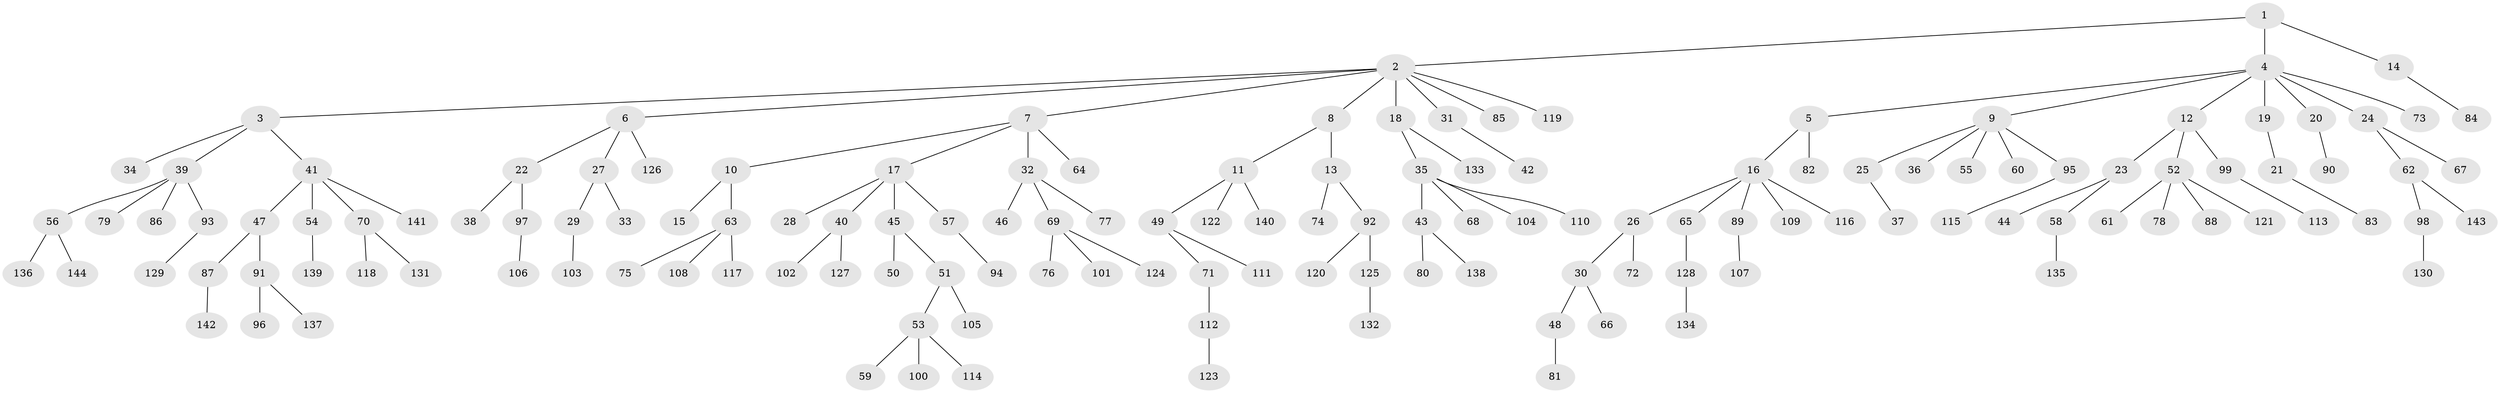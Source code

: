 // coarse degree distribution, {2: 0.25, 6: 0.045454545454545456, 4: 0.06818181818181818, 3: 0.13636363636363635, 1: 0.5}
// Generated by graph-tools (version 1.1) at 2025/51/03/04/25 22:51:55]
// undirected, 144 vertices, 143 edges
graph export_dot {
  node [color=gray90,style=filled];
  1;
  2;
  3;
  4;
  5;
  6;
  7;
  8;
  9;
  10;
  11;
  12;
  13;
  14;
  15;
  16;
  17;
  18;
  19;
  20;
  21;
  22;
  23;
  24;
  25;
  26;
  27;
  28;
  29;
  30;
  31;
  32;
  33;
  34;
  35;
  36;
  37;
  38;
  39;
  40;
  41;
  42;
  43;
  44;
  45;
  46;
  47;
  48;
  49;
  50;
  51;
  52;
  53;
  54;
  55;
  56;
  57;
  58;
  59;
  60;
  61;
  62;
  63;
  64;
  65;
  66;
  67;
  68;
  69;
  70;
  71;
  72;
  73;
  74;
  75;
  76;
  77;
  78;
  79;
  80;
  81;
  82;
  83;
  84;
  85;
  86;
  87;
  88;
  89;
  90;
  91;
  92;
  93;
  94;
  95;
  96;
  97;
  98;
  99;
  100;
  101;
  102;
  103;
  104;
  105;
  106;
  107;
  108;
  109;
  110;
  111;
  112;
  113;
  114;
  115;
  116;
  117;
  118;
  119;
  120;
  121;
  122;
  123;
  124;
  125;
  126;
  127;
  128;
  129;
  130;
  131;
  132;
  133;
  134;
  135;
  136;
  137;
  138;
  139;
  140;
  141;
  142;
  143;
  144;
  1 -- 2;
  1 -- 4;
  1 -- 14;
  2 -- 3;
  2 -- 6;
  2 -- 7;
  2 -- 8;
  2 -- 18;
  2 -- 31;
  2 -- 85;
  2 -- 119;
  3 -- 34;
  3 -- 39;
  3 -- 41;
  4 -- 5;
  4 -- 9;
  4 -- 12;
  4 -- 19;
  4 -- 20;
  4 -- 24;
  4 -- 73;
  5 -- 16;
  5 -- 82;
  6 -- 22;
  6 -- 27;
  6 -- 126;
  7 -- 10;
  7 -- 17;
  7 -- 32;
  7 -- 64;
  8 -- 11;
  8 -- 13;
  9 -- 25;
  9 -- 36;
  9 -- 55;
  9 -- 60;
  9 -- 95;
  10 -- 15;
  10 -- 63;
  11 -- 49;
  11 -- 122;
  11 -- 140;
  12 -- 23;
  12 -- 52;
  12 -- 99;
  13 -- 74;
  13 -- 92;
  14 -- 84;
  16 -- 26;
  16 -- 65;
  16 -- 89;
  16 -- 109;
  16 -- 116;
  17 -- 28;
  17 -- 40;
  17 -- 45;
  17 -- 57;
  18 -- 35;
  18 -- 133;
  19 -- 21;
  20 -- 90;
  21 -- 83;
  22 -- 38;
  22 -- 97;
  23 -- 44;
  23 -- 58;
  24 -- 62;
  24 -- 67;
  25 -- 37;
  26 -- 30;
  26 -- 72;
  27 -- 29;
  27 -- 33;
  29 -- 103;
  30 -- 48;
  30 -- 66;
  31 -- 42;
  32 -- 46;
  32 -- 69;
  32 -- 77;
  35 -- 43;
  35 -- 68;
  35 -- 104;
  35 -- 110;
  39 -- 56;
  39 -- 79;
  39 -- 86;
  39 -- 93;
  40 -- 102;
  40 -- 127;
  41 -- 47;
  41 -- 54;
  41 -- 70;
  41 -- 141;
  43 -- 80;
  43 -- 138;
  45 -- 50;
  45 -- 51;
  47 -- 87;
  47 -- 91;
  48 -- 81;
  49 -- 71;
  49 -- 111;
  51 -- 53;
  51 -- 105;
  52 -- 61;
  52 -- 78;
  52 -- 88;
  52 -- 121;
  53 -- 59;
  53 -- 100;
  53 -- 114;
  54 -- 139;
  56 -- 136;
  56 -- 144;
  57 -- 94;
  58 -- 135;
  62 -- 98;
  62 -- 143;
  63 -- 75;
  63 -- 108;
  63 -- 117;
  65 -- 128;
  69 -- 76;
  69 -- 101;
  69 -- 124;
  70 -- 118;
  70 -- 131;
  71 -- 112;
  87 -- 142;
  89 -- 107;
  91 -- 96;
  91 -- 137;
  92 -- 120;
  92 -- 125;
  93 -- 129;
  95 -- 115;
  97 -- 106;
  98 -- 130;
  99 -- 113;
  112 -- 123;
  125 -- 132;
  128 -- 134;
}

